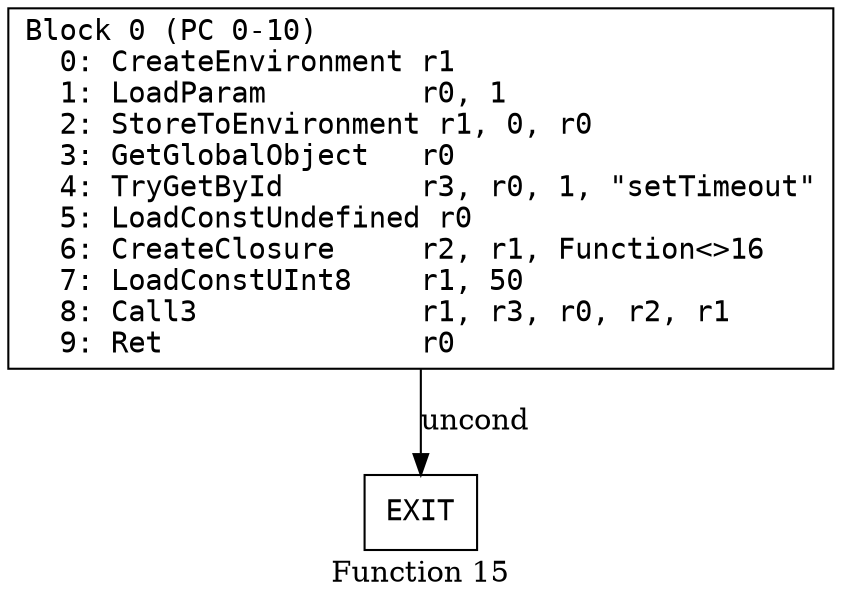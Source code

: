 // Function 15 from flow_control
// Generated from data/flow_control.dot

digraph {
  rankdir=TB;
  node [shape=box, fontname="monospace"];

  label = "Function 15";
  style = filled;
  color = lightgrey;

  f15_n0 [ label = "Block 0 (PC 0-10)\l  0: CreateEnvironment r1\l  1: LoadParam         r0, 1\l  2: StoreToEnvironment r1, 0, r0\l  3: GetGlobalObject   r0\l  4: TryGetById        r3, r0, 1, \"setTimeout\"\l  5: LoadConstUndefined r0\l  6: CreateClosure     r2, r1, Function<>16\l  7: LoadConstUInt8    r1, 50\l  8: Call3             r1, r3, r0, r2, r1\l  9: Ret               r0\l" ]
  f15_n1 [ label = "EXIT" ]

  f15_n0 -> f15_n1 [label="uncond"]
}

